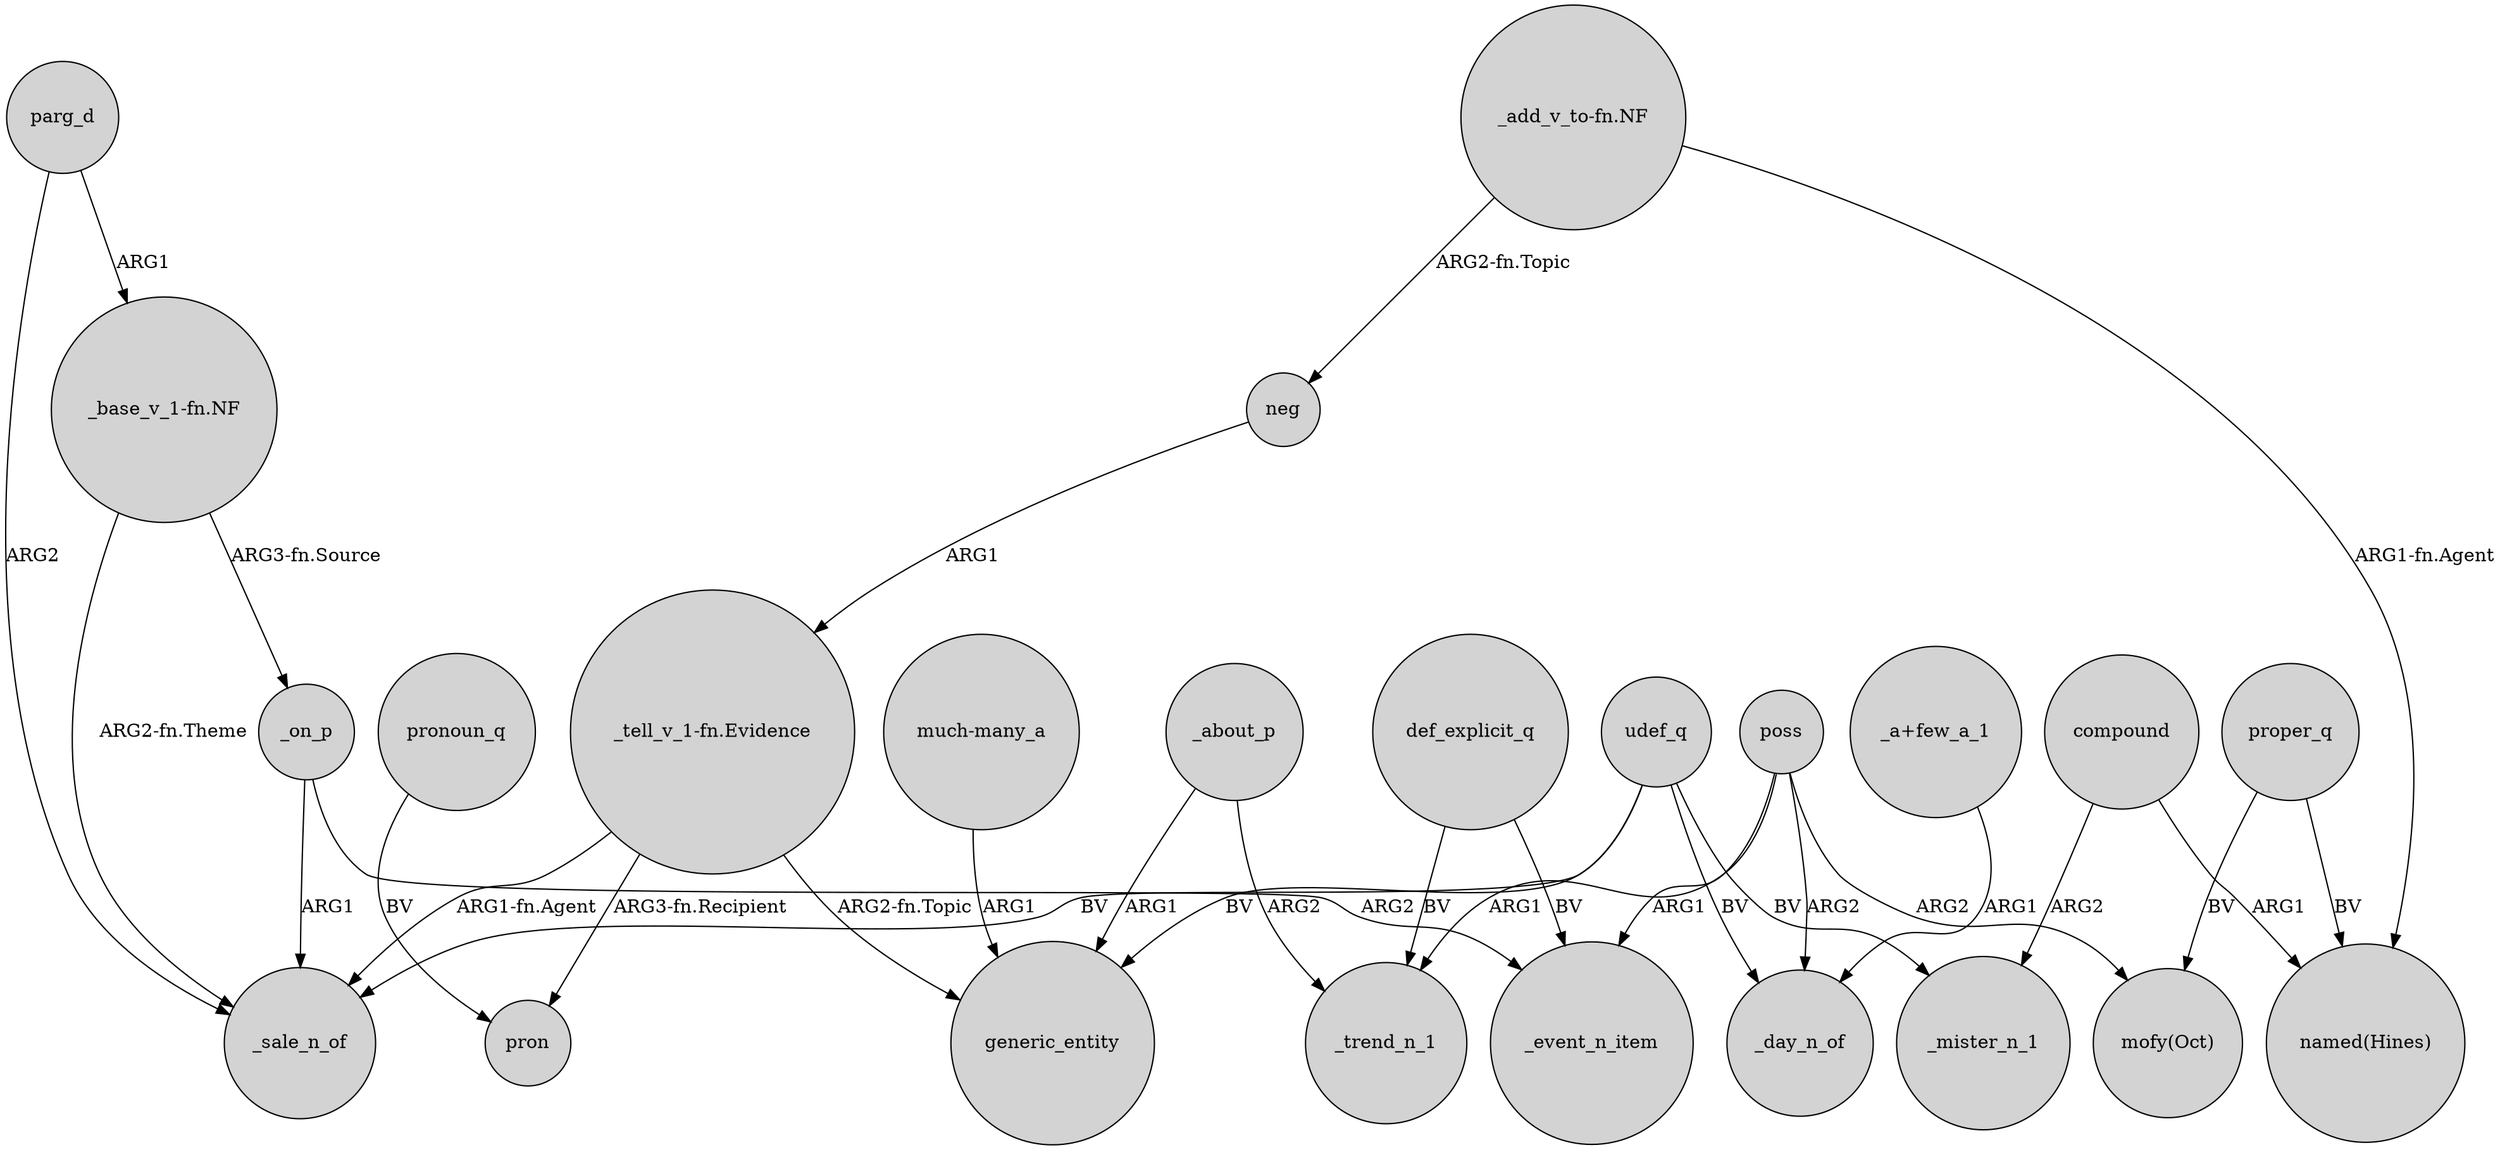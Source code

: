 digraph {
	node [shape=circle style=filled]
	udef_q -> generic_entity [label=BV]
	def_explicit_q -> _event_n_item [label=BV]
	compound -> "named(Hines)" [label=ARG1]
	"much-many_a" -> generic_entity [label=ARG1]
	compound -> _mister_n_1 [label=ARG2]
	"_tell_v_1-fn.Evidence" -> _sale_n_of [label="ARG1-fn.Agent"]
	poss -> _trend_n_1 [label=ARG1]
	_on_p -> _event_n_item [label=ARG2]
	udef_q -> _mister_n_1 [label=BV]
	udef_q -> _day_n_of [label=BV]
	proper_q -> "mofy(Oct)" [label=BV]
	poss -> "mofy(Oct)" [label=ARG2]
	"_base_v_1-fn.NF" -> _on_p [label="ARG3-fn.Source"]
	poss -> _day_n_of [label=ARG2]
	"_add_v_to-fn.NF" -> "named(Hines)" [label="ARG1-fn.Agent"]
	"_tell_v_1-fn.Evidence" -> pron [label="ARG3-fn.Recipient"]
	pronoun_q -> pron [label=BV]
	"_a+few_a_1" -> _day_n_of [label=ARG1]
	poss -> _event_n_item [label=ARG1]
	parg_d -> _sale_n_of [label=ARG2]
	"_base_v_1-fn.NF" -> _sale_n_of [label="ARG2-fn.Theme"]
	proper_q -> "named(Hines)" [label=BV]
	"_add_v_to-fn.NF" -> neg [label="ARG2-fn.Topic"]
	udef_q -> _sale_n_of [label=BV]
	_about_p -> _trend_n_1 [label=ARG2]
	"_tell_v_1-fn.Evidence" -> generic_entity [label="ARG2-fn.Topic"]
	_on_p -> _sale_n_of [label=ARG1]
	neg -> "_tell_v_1-fn.Evidence" [label=ARG1]
	def_explicit_q -> _trend_n_1 [label=BV]
	_about_p -> generic_entity [label=ARG1]
	parg_d -> "_base_v_1-fn.NF" [label=ARG1]
}
